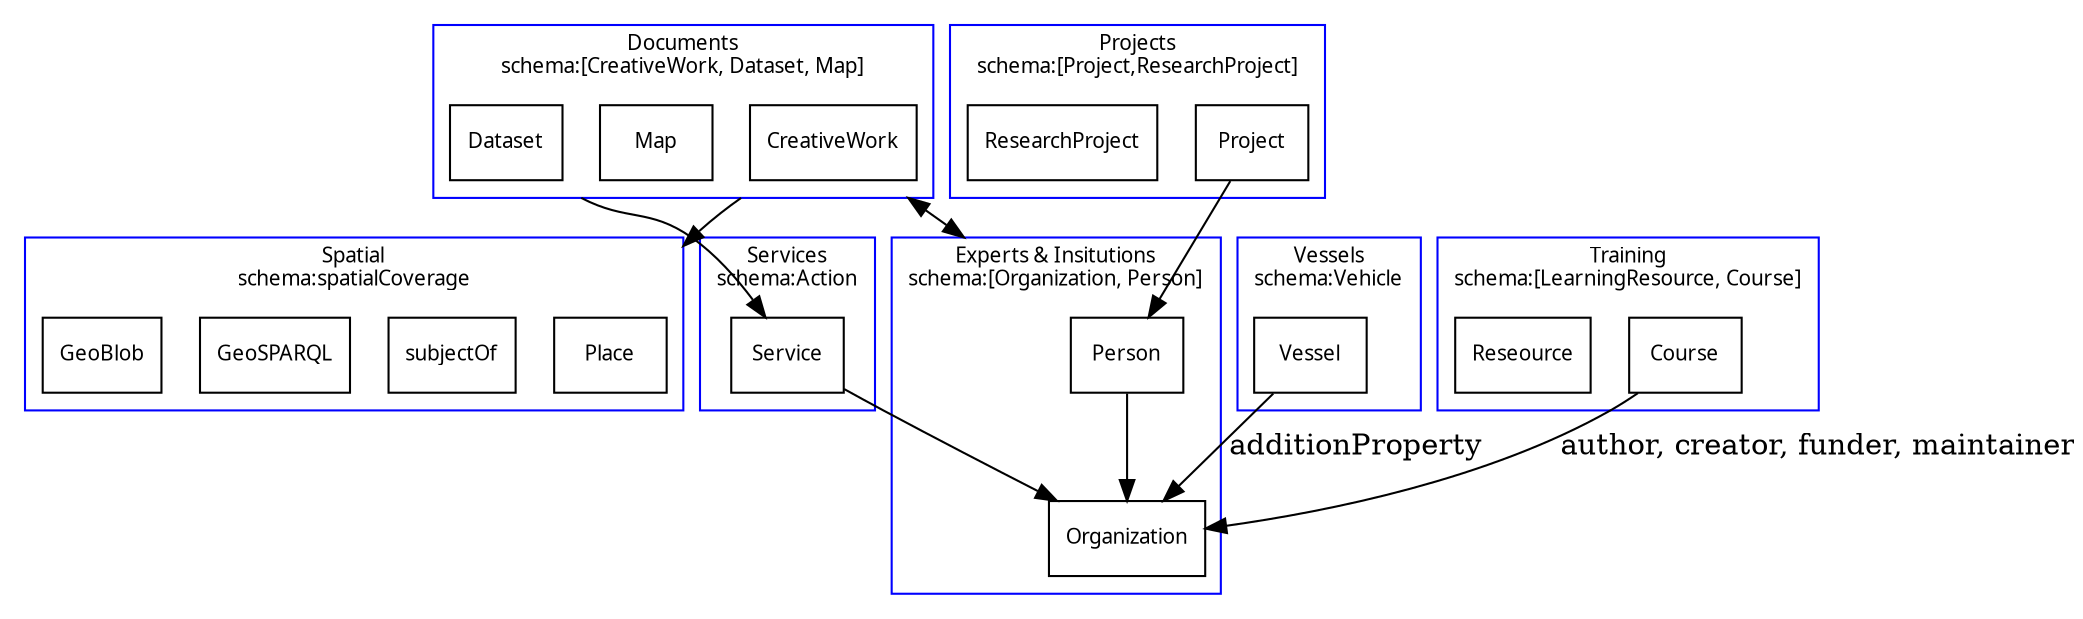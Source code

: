 digraph G {

  graph [fontsize=10 fontname="Verdana" compound=true];
  node [shape=record fontsize=10 fontname="Verdana"];

  subgraph clusterOrg {
    label = "Experts & Insitutions\nschema:[Organization, Person]";
    color=blue;
    Person;
    Organization;
   }

  subgraph clusterServices {
    label = "Services\nschema:Action";
    color=blue;
    Service;
  } 

  subgraph clusterSpatial {
    label = "Spatial\nschema:spatialCoverage";
    color=blue;
    Place;
    subjectOf;
    GeoSPARQL;
    GeoBlob;
  }

  subgraph clusterProj {
    label = "Projects\nschema:[Project,ResearchProject]";
    color=blue;
    Project;
    ResearchProject;
  }

  subgraph clusterVessel {
    label = "Vessels\nschema:Vehicle";
    color=blue;
    Vessel;
  }

  subgraph clusterTraining {
    label = "Training\nschema:[LearningResource, Course]";
    color=blue;
    Course;
    Reseource;
  }

  subgraph clusterDoc {
    label = "Documents\nschema:[CreativeWork, Dataset, Map]";
    color=blue;
    CreativeWork;
    Map;
    Dataset;
  }


// Express all creative works express spatial
  CreativeWork -> Place [lhead=clusterSpatial ltail=clusterDoc]
  // Map -> Place [lhead=clusterSpatial]
  // Dataset -> Place [lhead=clusterSpatial]

  Dataset -> Service   [ltail=clusterDoc];
  Project -> Person  
  Service -> Organization

// Express all creative works express connection to people or organizations
  CreativeWork -> Person [ltail=clusterDoc lhead=clusterOrg  dir="both"];

  // Person, Organization, Project -> CreativeWork
  // Person, Organization, Project -> Service

  Vessel -> Organization [label="additionProperty"]
  Person -> Organization
  Course -> Organization [label="author, creator, funder, maintainer"]


}
